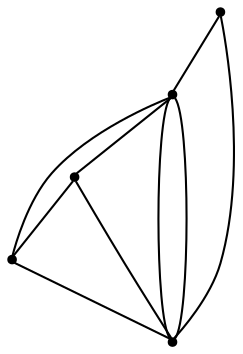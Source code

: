 graph {
  node [shape=point,comment="{\"directed\":false,\"doi\":\"10.1007/978-3-030-68766-3_7\",\"figure\":\"10 (2)\"}"]

  v0 [pos="1060.5158188170456,1098.1791426498876"]
  v1 [pos="977.1692079720497,1164.8556141516765"]
  v2 [pos="993.838530141049,964.8251504502769"]
  v3 [pos="910.4950192314157,1098.1791426498876"]
  v4 [pos="827.1484083864198,964.8251504502769"]

  v0 -- v1 [id="-1",pos="1060.5158188170456,1098.1791426498876 977.1692079720497,1164.8556141516765 977.1692079720497,1164.8556141516765 977.1692079720497,1164.8556141516765"]
  v4 -- v3 [id="-2",pos="827.1484083864198,964.8251504502769 910.4950192314157,1098.1791426498876 910.4950192314157,1098.1791426498876 910.4950192314157,1098.1791426498876"]
  v4 -- v2 [id="-3",pos="827.1484083864198,964.8251504502769 993.838530141049,964.8251504502769 993.838530141049,964.8251504502769 993.838530141049,964.8251504502769"]
  v2 -- v3 [id="-5",pos="993.838530141049,964.8251504502769 910.4950192314157,1098.1791426498876 910.4950192314157,1098.1791426498876 910.4950192314157,1098.1791426498876"]
  v2 -- v0 [id="-6",pos="993.838530141049,964.8251504502769 1060.5158188170456,1098.1791426498876 1060.5158188170456,1098.1791426498876 1060.5158188170456,1098.1791426498876"]
  v2 -- v1 [id="-7",pos="993.838530141049,964.8251504502769 977.1692079720497,1164.8556141516765 977.1692079720497,1164.8556141516765 977.1692079720497,1164.8556141516765"]
  v2 -- v3 [id="-9",pos="993.838530141049,964.8251504502769 982.7231952419332,1098.1791426498876 982.7231952419332,1098.1791426498876 982.7231952419332,1098.1791426498876 910.4950192314157,1098.1791426498876 910.4950192314157,1098.1791426498876 910.4950192314157,1098.1791426498876"]
  v1 -- v3 [id="-10",pos="977.1692079720497,1164.8556141516765 910.4950192314157,1098.1791426498876 910.4950192314157,1098.1791426498876 910.4950192314157,1098.1791426498876"]
  v3 -- v0 [id="-11",pos="910.4950192314157,1098.1791426498876 1060.5158188170456,1098.1791426498876 1060.5158188170456,1098.1791426498876 1060.5158188170456,1098.1791426498876"]
}